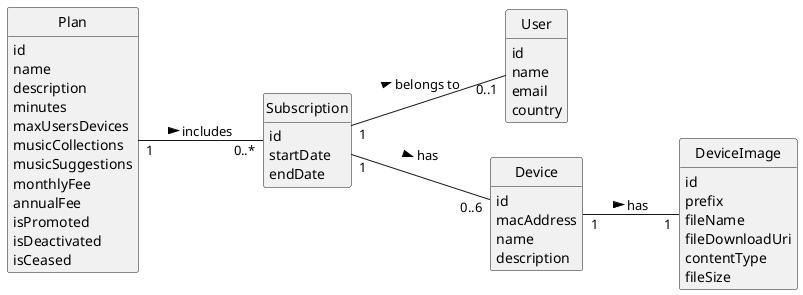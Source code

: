 @startuml
skinparam classAttributeIconSize 0
hide methods
hide circle
left to right direction

class Plan {
    id
    name
    description
    minutes
    maxUsersDevices
    musicCollections
    musicSuggestions
    monthlyFee
    annualFee
    isPromoted
    isDeactivated
    isCeased
}

class Subscription {
    id
    startDate
    endDate
}

class User {
    id
    name
    email
    country
}

class Device {
    id
    macAddress
    name
    description
}

class DeviceImage {
    id
    prefix
    fileName
    fileDownloadUri
    contentType
    fileSize
}

Plan "1" -- "0..*" Subscription : includes >
Subscription "1" -- "0..1" User : belongs to >
Subscription "1" -- "0..6" Device : has >
Device "1" -- "1" DeviceImage : has >

@enduml

